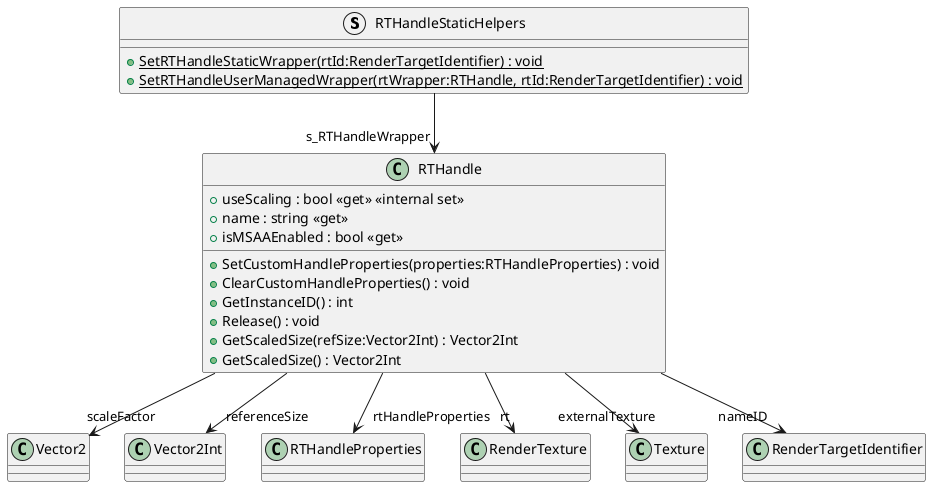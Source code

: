@startuml
struct RTHandleStaticHelpers {
    + {static} SetRTHandleStaticWrapper(rtId:RenderTargetIdentifier) : void
    + {static} SetRTHandleUserManagedWrapper(rtWrapper:RTHandle, rtId:RenderTargetIdentifier) : void
}
class RTHandle {
    + SetCustomHandleProperties(properties:RTHandleProperties) : void
    + ClearCustomHandleProperties() : void
    + useScaling : bool <<get>> <<internal set>>
    + name : string <<get>>
    + isMSAAEnabled : bool <<get>>
    + GetInstanceID() : int
    + Release() : void
    + GetScaledSize(refSize:Vector2Int) : Vector2Int
    + GetScaledSize() : Vector2Int
}
RTHandleStaticHelpers --> "s_RTHandleWrapper" RTHandle
RTHandle --> "scaleFactor" Vector2
RTHandle --> "referenceSize" Vector2Int
RTHandle --> "rtHandleProperties" RTHandleProperties
RTHandle --> "rt" RenderTexture
RTHandle --> "externalTexture" Texture
RTHandle --> "nameID" RenderTargetIdentifier
@enduml
